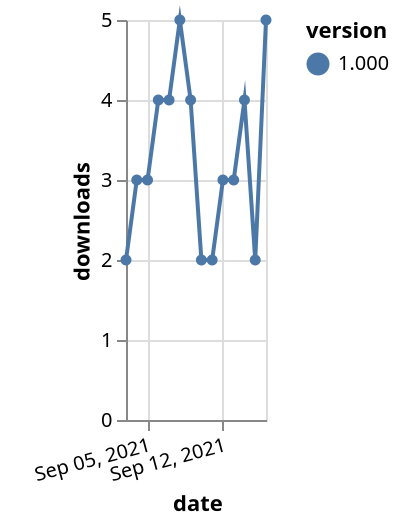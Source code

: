 {"$schema": "https://vega.github.io/schema/vega-lite/v5.json", "description": "A simple bar chart with embedded data.", "data": {"values": [{"date": "2021-09-03", "total": 4505, "delta": 2, "version": "1.000"}, {"date": "2021-09-04", "total": 4508, "delta": 3, "version": "1.000"}, {"date": "2021-09-05", "total": 4511, "delta": 3, "version": "1.000"}, {"date": "2021-09-06", "total": 4515, "delta": 4, "version": "1.000"}, {"date": "2021-09-07", "total": 4519, "delta": 4, "version": "1.000"}, {"date": "2021-09-08", "total": 4524, "delta": 5, "version": "1.000"}, {"date": "2021-09-09", "total": 4528, "delta": 4, "version": "1.000"}, {"date": "2021-09-10", "total": 4530, "delta": 2, "version": "1.000"}, {"date": "2021-09-11", "total": 4532, "delta": 2, "version": "1.000"}, {"date": "2021-09-12", "total": 4535, "delta": 3, "version": "1.000"}, {"date": "2021-09-13", "total": 4538, "delta": 3, "version": "1.000"}, {"date": "2021-09-14", "total": 4542, "delta": 4, "version": "1.000"}, {"date": "2021-09-15", "total": 4544, "delta": 2, "version": "1.000"}, {"date": "2021-09-16", "total": 4549, "delta": 5, "version": "1.000"}]}, "width": "container", "mark": {"type": "line", "point": {"filled": true}}, "encoding": {"x": {"field": "date", "type": "temporal", "timeUnit": "yearmonthdate", "title": "date", "axis": {"labelAngle": -15}}, "y": {"field": "delta", "type": "quantitative", "title": "downloads"}, "color": {"field": "version", "type": "nominal"}, "tooltip": {"field": "delta"}}}